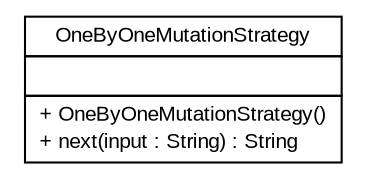 #!/usr/local/bin/dot
#
# Class diagram 
# Generated by UMLGraph version R5_6 (http://www.umlgraph.org/)
#

digraph G {
	edge [fontname="arial",fontsize=10,labelfontname="arial",labelfontsize=10];
	node [fontname="arial",fontsize=10,shape=plaintext];
	nodesep=0.25;
	ranksep=0.5;
	// com.github.mkolisnyk.muto.generator.strategies.OneByOneMutationStrategy
	c72 [label=<<table title="com.github.mkolisnyk.muto.generator.strategies.OneByOneMutationStrategy" border="0" cellborder="1" cellspacing="0" cellpadding="2" port="p" href="./OneByOneMutationStrategy.html">
		<tr><td><table border="0" cellspacing="0" cellpadding="1">
<tr><td align="center" balign="center"> OneByOneMutationStrategy </td></tr>
		</table></td></tr>
		<tr><td><table border="0" cellspacing="0" cellpadding="1">
<tr><td align="left" balign="left">  </td></tr>
		</table></td></tr>
		<tr><td><table border="0" cellspacing="0" cellpadding="1">
<tr><td align="left" balign="left"> + OneByOneMutationStrategy() </td></tr>
<tr><td align="left" balign="left"> + next(input : String) : String </td></tr>
		</table></td></tr>
		</table>>, URL="./OneByOneMutationStrategy.html", fontname="arial", fontcolor="black", fontsize=10.0];
}

